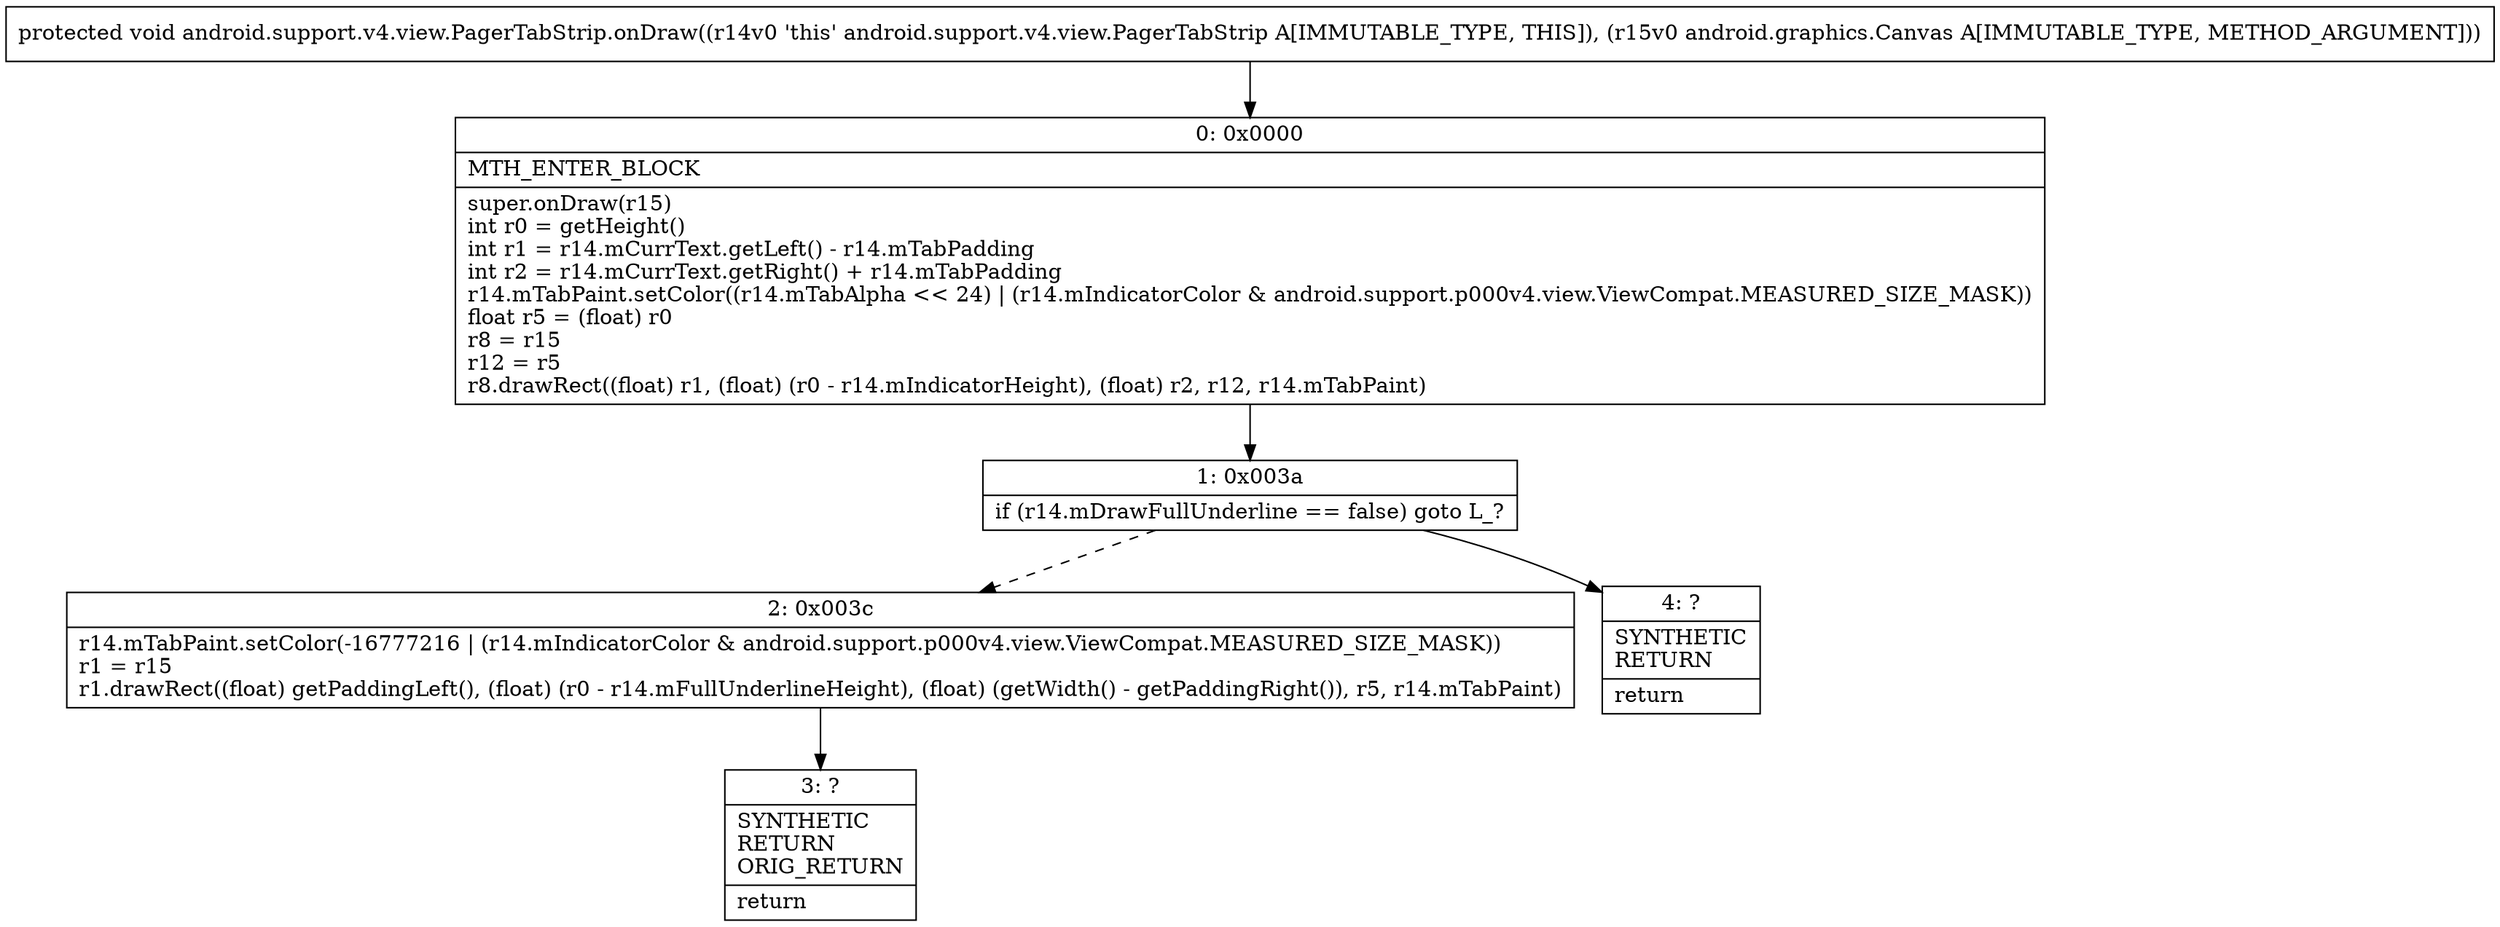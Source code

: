 digraph "CFG forandroid.support.v4.view.PagerTabStrip.onDraw(Landroid\/graphics\/Canvas;)V" {
Node_0 [shape=record,label="{0\:\ 0x0000|MTH_ENTER_BLOCK\l|super.onDraw(r15)\lint r0 = getHeight()\lint r1 = r14.mCurrText.getLeft() \- r14.mTabPadding\lint r2 = r14.mCurrText.getRight() + r14.mTabPadding\lr14.mTabPaint.setColor((r14.mTabAlpha \<\< 24) \| (r14.mIndicatorColor & android.support.p000v4.view.ViewCompat.MEASURED_SIZE_MASK))\lfloat r5 = (float) r0\lr8 = r15\lr12 = r5\lr8.drawRect((float) r1, (float) (r0 \- r14.mIndicatorHeight), (float) r2, r12, r14.mTabPaint)\l}"];
Node_1 [shape=record,label="{1\:\ 0x003a|if (r14.mDrawFullUnderline == false) goto L_?\l}"];
Node_2 [shape=record,label="{2\:\ 0x003c|r14.mTabPaint.setColor(\-16777216 \| (r14.mIndicatorColor & android.support.p000v4.view.ViewCompat.MEASURED_SIZE_MASK))\lr1 = r15\lr1.drawRect((float) getPaddingLeft(), (float) (r0 \- r14.mFullUnderlineHeight), (float) (getWidth() \- getPaddingRight()), r5, r14.mTabPaint)\l}"];
Node_3 [shape=record,label="{3\:\ ?|SYNTHETIC\lRETURN\lORIG_RETURN\l|return\l}"];
Node_4 [shape=record,label="{4\:\ ?|SYNTHETIC\lRETURN\l|return\l}"];
MethodNode[shape=record,label="{protected void android.support.v4.view.PagerTabStrip.onDraw((r14v0 'this' android.support.v4.view.PagerTabStrip A[IMMUTABLE_TYPE, THIS]), (r15v0 android.graphics.Canvas A[IMMUTABLE_TYPE, METHOD_ARGUMENT])) }"];
MethodNode -> Node_0;
Node_0 -> Node_1;
Node_1 -> Node_2[style=dashed];
Node_1 -> Node_4;
Node_2 -> Node_3;
}

